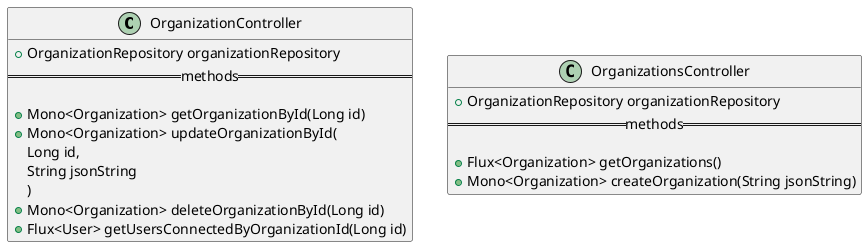 @startuml OrganizationController
class OrganizationController {
  + OrganizationRepository organizationRepository
  ==methods==

  + Mono<Organization> getOrganizationById(Long id)
  + Mono<Organization> updateOrganizationById(
    Long id,
    String jsonString
    )
  + Mono<Organization> deleteOrganizationById(Long id)
  + Flux<User> getUsersConnectedByOrganizationId(Long id)
}

class OrganizationsController {
  + OrganizationRepository organizationRepository
  ==methods==

  + Flux<Organization> getOrganizations()
  + Mono<Organization> createOrganization(String jsonString)
}
@enduml
